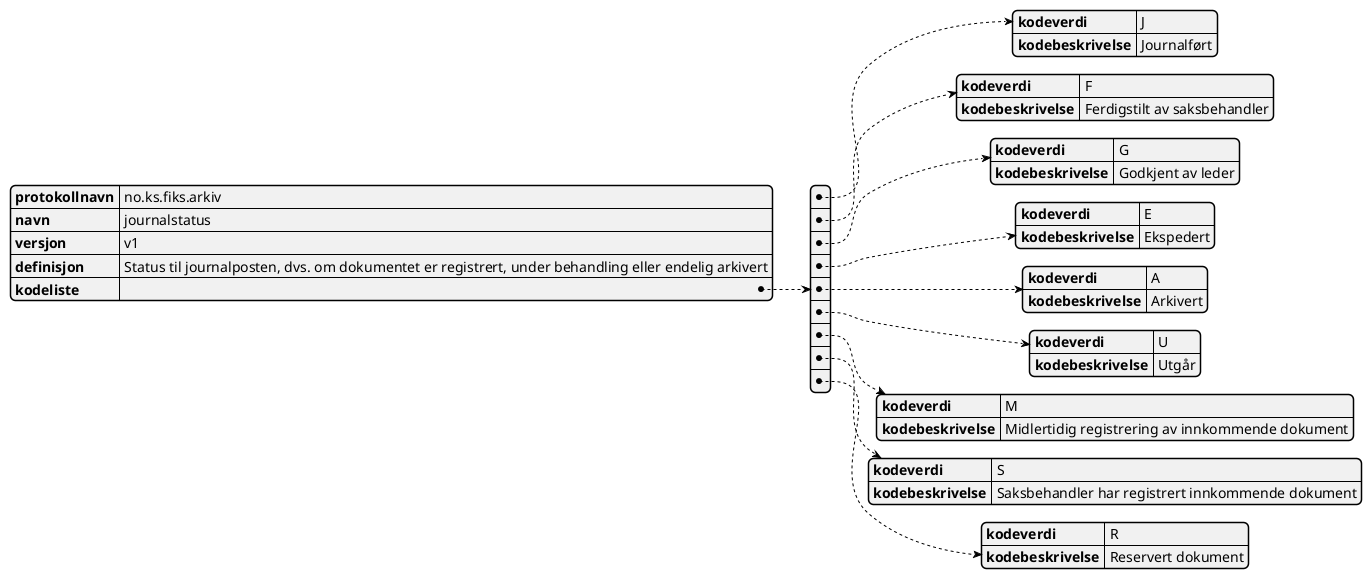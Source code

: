 @startjson
{
  "protokollnavn": "no.ks.fiks.arkiv",
  "navn": "journalstatus",
  "versjon": "v1",
  "definisjon": "Status til journalposten, dvs. om dokumentet er registrert, under behandling eller endelig arkivert",
  "kodeliste": [
    {
      "kodeverdi" : "J",
      "kodebeskrivelse" : "Journalført"
    },
    {
      "kodeverdi" : "F",
      "kodebeskrivelse" : "Ferdigstilt av saksbehandler"
    },
    {
      "kodeverdi" : "G",
      "kodebeskrivelse" : "Godkjent av leder"
    },
    {
      "kodeverdi" : "E",
      "kodebeskrivelse" : "Ekspedert"
    },
    {
      "kodeverdi" : "A",
      "kodebeskrivelse" : "Arkivert"
    },
    {
      "kodeverdi" : "U",
      "kodebeskrivelse" : "Utgår"
    },
    {
      "kodeverdi" : "M",
      "kodebeskrivelse" : "Midlertidig registrering av innkommende dokument"
    },
    {
      "kodeverdi" : "S",
      "kodebeskrivelse" : "Saksbehandler har registrert innkommende dokument"
    },
    {
      "kodeverdi" : "R",
      "kodebeskrivelse" : "Reservert dokument"
    }
  ]
}
@endjson